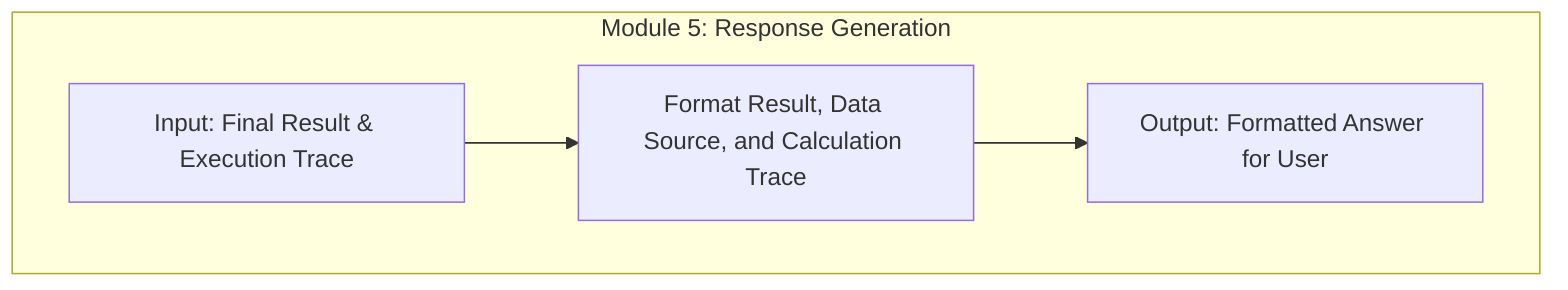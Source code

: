 flowchart TD
    subgraph "Module 5: Response Generation"
        A["Input: Final Result & Execution Trace"] --> B;
        B["Format Result, Data Source, and Calculation Trace"] --> C;
        C["Output: Formatted Answer for User"]
    end